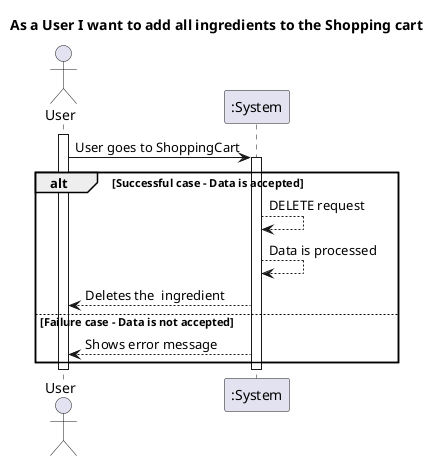 @startuml
actor User as MD
title As a User I want to add all ingredients to the Shopping cart
activate MD

MD -> ":System" : User goes to ShoppingCart
activate ":System"

alt Successful case - Data is accepted
    ":System" --> ":System" : DELETE request
    ":System" --> ":System" : Data is processed
    ":System" --> MD : Deletes the  ingredient
else Failure case - Data is not accepted
    ":System" --> MD : Shows error message
end

deactivate ":System"
deactivate MD
@enduml
